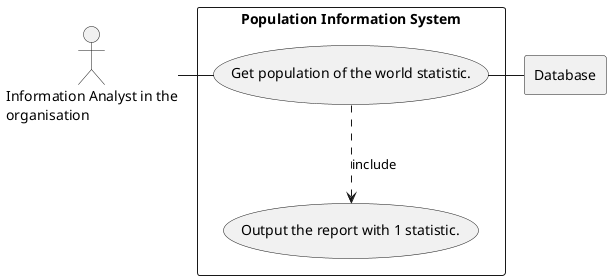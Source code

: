 @startuml

actor Member as "Information Analyst in the
organisation"

rectangle Database

rectangle "Population Information System" {
    usecase UC32 as "Get population of the world statistic."

    usecase UCa as "Output the report with 1 statistic."

    Member - UC32
    UC32 ..> UCa : include
    UC32 - Database
}

@enduml